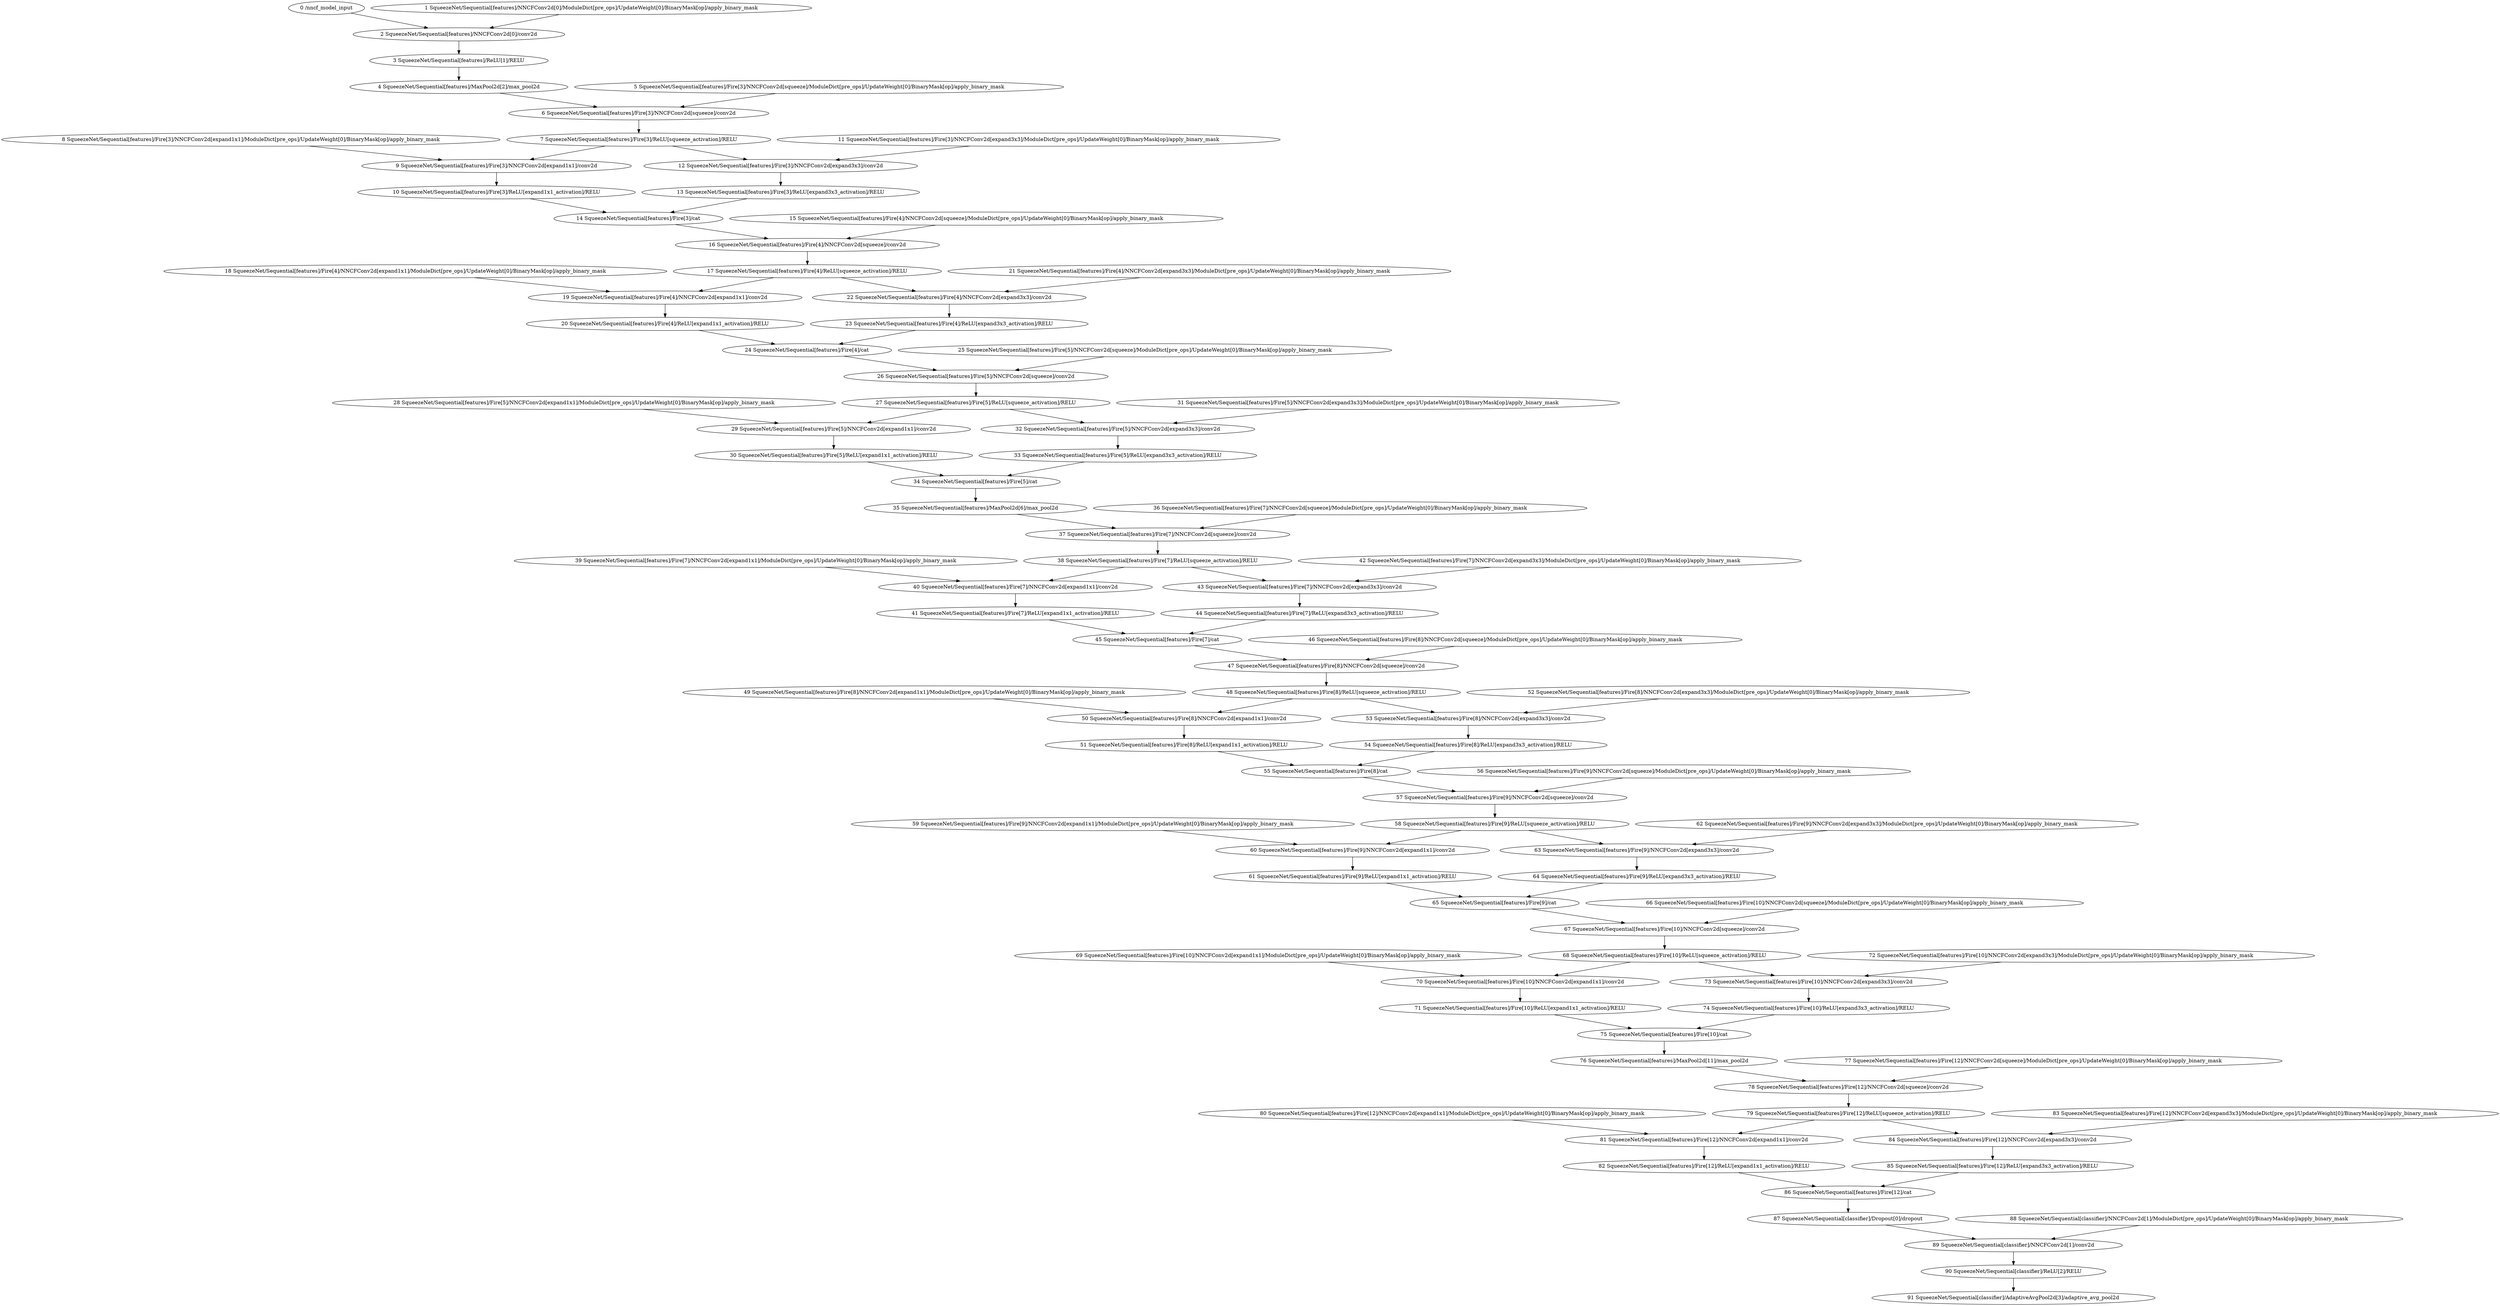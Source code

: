 strict digraph  {
"0 /nncf_model_input" [id=0, scope="", type=nncf_model_input];
"1 SqueezeNet/Sequential[features]/NNCFConv2d[0]/ModuleDict[pre_ops]/UpdateWeight[0]/BinaryMask[op]/apply_binary_mask" [id=1, scope="SqueezeNet/Sequential[features]/NNCFConv2d[0]/ModuleDict[pre_ops]/UpdateWeight[0]/BinaryMask[op]", type=apply_binary_mask];
"2 SqueezeNet/Sequential[features]/NNCFConv2d[0]/conv2d" [id=2, scope="SqueezeNet/Sequential[features]/NNCFConv2d[0]", type=conv2d];
"3 SqueezeNet/Sequential[features]/ReLU[1]/RELU" [id=3, scope="SqueezeNet/Sequential[features]/ReLU[1]", type=RELU];
"4 SqueezeNet/Sequential[features]/MaxPool2d[2]/max_pool2d" [id=4, scope="SqueezeNet/Sequential[features]/MaxPool2d[2]", type=max_pool2d];
"5 SqueezeNet/Sequential[features]/Fire[3]/NNCFConv2d[squeeze]/ModuleDict[pre_ops]/UpdateWeight[0]/BinaryMask[op]/apply_binary_mask" [id=5, scope="SqueezeNet/Sequential[features]/Fire[3]/NNCFConv2d[squeeze]/ModuleDict[pre_ops]/UpdateWeight[0]/BinaryMask[op]", type=apply_binary_mask];
"6 SqueezeNet/Sequential[features]/Fire[3]/NNCFConv2d[squeeze]/conv2d" [id=6, scope="SqueezeNet/Sequential[features]/Fire[3]/NNCFConv2d[squeeze]", type=conv2d];
"7 SqueezeNet/Sequential[features]/Fire[3]/ReLU[squeeze_activation]/RELU" [id=7, scope="SqueezeNet/Sequential[features]/Fire[3]/ReLU[squeeze_activation]", type=RELU];
"8 SqueezeNet/Sequential[features]/Fire[3]/NNCFConv2d[expand1x1]/ModuleDict[pre_ops]/UpdateWeight[0]/BinaryMask[op]/apply_binary_mask" [id=8, scope="SqueezeNet/Sequential[features]/Fire[3]/NNCFConv2d[expand1x1]/ModuleDict[pre_ops]/UpdateWeight[0]/BinaryMask[op]", type=apply_binary_mask];
"9 SqueezeNet/Sequential[features]/Fire[3]/NNCFConv2d[expand1x1]/conv2d" [id=9, scope="SqueezeNet/Sequential[features]/Fire[3]/NNCFConv2d[expand1x1]", type=conv2d];
"10 SqueezeNet/Sequential[features]/Fire[3]/ReLU[expand1x1_activation]/RELU" [id=10, scope="SqueezeNet/Sequential[features]/Fire[3]/ReLU[expand1x1_activation]", type=RELU];
"11 SqueezeNet/Sequential[features]/Fire[3]/NNCFConv2d[expand3x3]/ModuleDict[pre_ops]/UpdateWeight[0]/BinaryMask[op]/apply_binary_mask" [id=11, scope="SqueezeNet/Sequential[features]/Fire[3]/NNCFConv2d[expand3x3]/ModuleDict[pre_ops]/UpdateWeight[0]/BinaryMask[op]", type=apply_binary_mask];
"12 SqueezeNet/Sequential[features]/Fire[3]/NNCFConv2d[expand3x3]/conv2d" [id=12, scope="SqueezeNet/Sequential[features]/Fire[3]/NNCFConv2d[expand3x3]", type=conv2d];
"13 SqueezeNet/Sequential[features]/Fire[3]/ReLU[expand3x3_activation]/RELU" [id=13, scope="SqueezeNet/Sequential[features]/Fire[3]/ReLU[expand3x3_activation]", type=RELU];
"14 SqueezeNet/Sequential[features]/Fire[3]/cat" [id=14, scope="SqueezeNet/Sequential[features]/Fire[3]", type=cat];
"15 SqueezeNet/Sequential[features]/Fire[4]/NNCFConv2d[squeeze]/ModuleDict[pre_ops]/UpdateWeight[0]/BinaryMask[op]/apply_binary_mask" [id=15, scope="SqueezeNet/Sequential[features]/Fire[4]/NNCFConv2d[squeeze]/ModuleDict[pre_ops]/UpdateWeight[0]/BinaryMask[op]", type=apply_binary_mask];
"16 SqueezeNet/Sequential[features]/Fire[4]/NNCFConv2d[squeeze]/conv2d" [id=16, scope="SqueezeNet/Sequential[features]/Fire[4]/NNCFConv2d[squeeze]", type=conv2d];
"17 SqueezeNet/Sequential[features]/Fire[4]/ReLU[squeeze_activation]/RELU" [id=17, scope="SqueezeNet/Sequential[features]/Fire[4]/ReLU[squeeze_activation]", type=RELU];
"18 SqueezeNet/Sequential[features]/Fire[4]/NNCFConv2d[expand1x1]/ModuleDict[pre_ops]/UpdateWeight[0]/BinaryMask[op]/apply_binary_mask" [id=18, scope="SqueezeNet/Sequential[features]/Fire[4]/NNCFConv2d[expand1x1]/ModuleDict[pre_ops]/UpdateWeight[0]/BinaryMask[op]", type=apply_binary_mask];
"19 SqueezeNet/Sequential[features]/Fire[4]/NNCFConv2d[expand1x1]/conv2d" [id=19, scope="SqueezeNet/Sequential[features]/Fire[4]/NNCFConv2d[expand1x1]", type=conv2d];
"20 SqueezeNet/Sequential[features]/Fire[4]/ReLU[expand1x1_activation]/RELU" [id=20, scope="SqueezeNet/Sequential[features]/Fire[4]/ReLU[expand1x1_activation]", type=RELU];
"21 SqueezeNet/Sequential[features]/Fire[4]/NNCFConv2d[expand3x3]/ModuleDict[pre_ops]/UpdateWeight[0]/BinaryMask[op]/apply_binary_mask" [id=21, scope="SqueezeNet/Sequential[features]/Fire[4]/NNCFConv2d[expand3x3]/ModuleDict[pre_ops]/UpdateWeight[0]/BinaryMask[op]", type=apply_binary_mask];
"22 SqueezeNet/Sequential[features]/Fire[4]/NNCFConv2d[expand3x3]/conv2d" [id=22, scope="SqueezeNet/Sequential[features]/Fire[4]/NNCFConv2d[expand3x3]", type=conv2d];
"23 SqueezeNet/Sequential[features]/Fire[4]/ReLU[expand3x3_activation]/RELU" [id=23, scope="SqueezeNet/Sequential[features]/Fire[4]/ReLU[expand3x3_activation]", type=RELU];
"24 SqueezeNet/Sequential[features]/Fire[4]/cat" [id=24, scope="SqueezeNet/Sequential[features]/Fire[4]", type=cat];
"25 SqueezeNet/Sequential[features]/Fire[5]/NNCFConv2d[squeeze]/ModuleDict[pre_ops]/UpdateWeight[0]/BinaryMask[op]/apply_binary_mask" [id=25, scope="SqueezeNet/Sequential[features]/Fire[5]/NNCFConv2d[squeeze]/ModuleDict[pre_ops]/UpdateWeight[0]/BinaryMask[op]", type=apply_binary_mask];
"26 SqueezeNet/Sequential[features]/Fire[5]/NNCFConv2d[squeeze]/conv2d" [id=26, scope="SqueezeNet/Sequential[features]/Fire[5]/NNCFConv2d[squeeze]", type=conv2d];
"27 SqueezeNet/Sequential[features]/Fire[5]/ReLU[squeeze_activation]/RELU" [id=27, scope="SqueezeNet/Sequential[features]/Fire[5]/ReLU[squeeze_activation]", type=RELU];
"28 SqueezeNet/Sequential[features]/Fire[5]/NNCFConv2d[expand1x1]/ModuleDict[pre_ops]/UpdateWeight[0]/BinaryMask[op]/apply_binary_mask" [id=28, scope="SqueezeNet/Sequential[features]/Fire[5]/NNCFConv2d[expand1x1]/ModuleDict[pre_ops]/UpdateWeight[0]/BinaryMask[op]", type=apply_binary_mask];
"29 SqueezeNet/Sequential[features]/Fire[5]/NNCFConv2d[expand1x1]/conv2d" [id=29, scope="SqueezeNet/Sequential[features]/Fire[5]/NNCFConv2d[expand1x1]", type=conv2d];
"30 SqueezeNet/Sequential[features]/Fire[5]/ReLU[expand1x1_activation]/RELU" [id=30, scope="SqueezeNet/Sequential[features]/Fire[5]/ReLU[expand1x1_activation]", type=RELU];
"31 SqueezeNet/Sequential[features]/Fire[5]/NNCFConv2d[expand3x3]/ModuleDict[pre_ops]/UpdateWeight[0]/BinaryMask[op]/apply_binary_mask" [id=31, scope="SqueezeNet/Sequential[features]/Fire[5]/NNCFConv2d[expand3x3]/ModuleDict[pre_ops]/UpdateWeight[0]/BinaryMask[op]", type=apply_binary_mask];
"32 SqueezeNet/Sequential[features]/Fire[5]/NNCFConv2d[expand3x3]/conv2d" [id=32, scope="SqueezeNet/Sequential[features]/Fire[5]/NNCFConv2d[expand3x3]", type=conv2d];
"33 SqueezeNet/Sequential[features]/Fire[5]/ReLU[expand3x3_activation]/RELU" [id=33, scope="SqueezeNet/Sequential[features]/Fire[5]/ReLU[expand3x3_activation]", type=RELU];
"34 SqueezeNet/Sequential[features]/Fire[5]/cat" [id=34, scope="SqueezeNet/Sequential[features]/Fire[5]", type=cat];
"35 SqueezeNet/Sequential[features]/MaxPool2d[6]/max_pool2d" [id=35, scope="SqueezeNet/Sequential[features]/MaxPool2d[6]", type=max_pool2d];
"36 SqueezeNet/Sequential[features]/Fire[7]/NNCFConv2d[squeeze]/ModuleDict[pre_ops]/UpdateWeight[0]/BinaryMask[op]/apply_binary_mask" [id=36, scope="SqueezeNet/Sequential[features]/Fire[7]/NNCFConv2d[squeeze]/ModuleDict[pre_ops]/UpdateWeight[0]/BinaryMask[op]", type=apply_binary_mask];
"37 SqueezeNet/Sequential[features]/Fire[7]/NNCFConv2d[squeeze]/conv2d" [id=37, scope="SqueezeNet/Sequential[features]/Fire[7]/NNCFConv2d[squeeze]", type=conv2d];
"38 SqueezeNet/Sequential[features]/Fire[7]/ReLU[squeeze_activation]/RELU" [id=38, scope="SqueezeNet/Sequential[features]/Fire[7]/ReLU[squeeze_activation]", type=RELU];
"39 SqueezeNet/Sequential[features]/Fire[7]/NNCFConv2d[expand1x1]/ModuleDict[pre_ops]/UpdateWeight[0]/BinaryMask[op]/apply_binary_mask" [id=39, scope="SqueezeNet/Sequential[features]/Fire[7]/NNCFConv2d[expand1x1]/ModuleDict[pre_ops]/UpdateWeight[0]/BinaryMask[op]", type=apply_binary_mask];
"40 SqueezeNet/Sequential[features]/Fire[7]/NNCFConv2d[expand1x1]/conv2d" [id=40, scope="SqueezeNet/Sequential[features]/Fire[7]/NNCFConv2d[expand1x1]", type=conv2d];
"41 SqueezeNet/Sequential[features]/Fire[7]/ReLU[expand1x1_activation]/RELU" [id=41, scope="SqueezeNet/Sequential[features]/Fire[7]/ReLU[expand1x1_activation]", type=RELU];
"42 SqueezeNet/Sequential[features]/Fire[7]/NNCFConv2d[expand3x3]/ModuleDict[pre_ops]/UpdateWeight[0]/BinaryMask[op]/apply_binary_mask" [id=42, scope="SqueezeNet/Sequential[features]/Fire[7]/NNCFConv2d[expand3x3]/ModuleDict[pre_ops]/UpdateWeight[0]/BinaryMask[op]", type=apply_binary_mask];
"43 SqueezeNet/Sequential[features]/Fire[7]/NNCFConv2d[expand3x3]/conv2d" [id=43, scope="SqueezeNet/Sequential[features]/Fire[7]/NNCFConv2d[expand3x3]", type=conv2d];
"44 SqueezeNet/Sequential[features]/Fire[7]/ReLU[expand3x3_activation]/RELU" [id=44, scope="SqueezeNet/Sequential[features]/Fire[7]/ReLU[expand3x3_activation]", type=RELU];
"45 SqueezeNet/Sequential[features]/Fire[7]/cat" [id=45, scope="SqueezeNet/Sequential[features]/Fire[7]", type=cat];
"46 SqueezeNet/Sequential[features]/Fire[8]/NNCFConv2d[squeeze]/ModuleDict[pre_ops]/UpdateWeight[0]/BinaryMask[op]/apply_binary_mask" [id=46, scope="SqueezeNet/Sequential[features]/Fire[8]/NNCFConv2d[squeeze]/ModuleDict[pre_ops]/UpdateWeight[0]/BinaryMask[op]", type=apply_binary_mask];
"47 SqueezeNet/Sequential[features]/Fire[8]/NNCFConv2d[squeeze]/conv2d" [id=47, scope="SqueezeNet/Sequential[features]/Fire[8]/NNCFConv2d[squeeze]", type=conv2d];
"48 SqueezeNet/Sequential[features]/Fire[8]/ReLU[squeeze_activation]/RELU" [id=48, scope="SqueezeNet/Sequential[features]/Fire[8]/ReLU[squeeze_activation]", type=RELU];
"49 SqueezeNet/Sequential[features]/Fire[8]/NNCFConv2d[expand1x1]/ModuleDict[pre_ops]/UpdateWeight[0]/BinaryMask[op]/apply_binary_mask" [id=49, scope="SqueezeNet/Sequential[features]/Fire[8]/NNCFConv2d[expand1x1]/ModuleDict[pre_ops]/UpdateWeight[0]/BinaryMask[op]", type=apply_binary_mask];
"50 SqueezeNet/Sequential[features]/Fire[8]/NNCFConv2d[expand1x1]/conv2d" [id=50, scope="SqueezeNet/Sequential[features]/Fire[8]/NNCFConv2d[expand1x1]", type=conv2d];
"51 SqueezeNet/Sequential[features]/Fire[8]/ReLU[expand1x1_activation]/RELU" [id=51, scope="SqueezeNet/Sequential[features]/Fire[8]/ReLU[expand1x1_activation]", type=RELU];
"52 SqueezeNet/Sequential[features]/Fire[8]/NNCFConv2d[expand3x3]/ModuleDict[pre_ops]/UpdateWeight[0]/BinaryMask[op]/apply_binary_mask" [id=52, scope="SqueezeNet/Sequential[features]/Fire[8]/NNCFConv2d[expand3x3]/ModuleDict[pre_ops]/UpdateWeight[0]/BinaryMask[op]", type=apply_binary_mask];
"53 SqueezeNet/Sequential[features]/Fire[8]/NNCFConv2d[expand3x3]/conv2d" [id=53, scope="SqueezeNet/Sequential[features]/Fire[8]/NNCFConv2d[expand3x3]", type=conv2d];
"54 SqueezeNet/Sequential[features]/Fire[8]/ReLU[expand3x3_activation]/RELU" [id=54, scope="SqueezeNet/Sequential[features]/Fire[8]/ReLU[expand3x3_activation]", type=RELU];
"55 SqueezeNet/Sequential[features]/Fire[8]/cat" [id=55, scope="SqueezeNet/Sequential[features]/Fire[8]", type=cat];
"56 SqueezeNet/Sequential[features]/Fire[9]/NNCFConv2d[squeeze]/ModuleDict[pre_ops]/UpdateWeight[0]/BinaryMask[op]/apply_binary_mask" [id=56, scope="SqueezeNet/Sequential[features]/Fire[9]/NNCFConv2d[squeeze]/ModuleDict[pre_ops]/UpdateWeight[0]/BinaryMask[op]", type=apply_binary_mask];
"57 SqueezeNet/Sequential[features]/Fire[9]/NNCFConv2d[squeeze]/conv2d" [id=57, scope="SqueezeNet/Sequential[features]/Fire[9]/NNCFConv2d[squeeze]", type=conv2d];
"58 SqueezeNet/Sequential[features]/Fire[9]/ReLU[squeeze_activation]/RELU" [id=58, scope="SqueezeNet/Sequential[features]/Fire[9]/ReLU[squeeze_activation]", type=RELU];
"59 SqueezeNet/Sequential[features]/Fire[9]/NNCFConv2d[expand1x1]/ModuleDict[pre_ops]/UpdateWeight[0]/BinaryMask[op]/apply_binary_mask" [id=59, scope="SqueezeNet/Sequential[features]/Fire[9]/NNCFConv2d[expand1x1]/ModuleDict[pre_ops]/UpdateWeight[0]/BinaryMask[op]", type=apply_binary_mask];
"60 SqueezeNet/Sequential[features]/Fire[9]/NNCFConv2d[expand1x1]/conv2d" [id=60, scope="SqueezeNet/Sequential[features]/Fire[9]/NNCFConv2d[expand1x1]", type=conv2d];
"61 SqueezeNet/Sequential[features]/Fire[9]/ReLU[expand1x1_activation]/RELU" [id=61, scope="SqueezeNet/Sequential[features]/Fire[9]/ReLU[expand1x1_activation]", type=RELU];
"62 SqueezeNet/Sequential[features]/Fire[9]/NNCFConv2d[expand3x3]/ModuleDict[pre_ops]/UpdateWeight[0]/BinaryMask[op]/apply_binary_mask" [id=62, scope="SqueezeNet/Sequential[features]/Fire[9]/NNCFConv2d[expand3x3]/ModuleDict[pre_ops]/UpdateWeight[0]/BinaryMask[op]", type=apply_binary_mask];
"63 SqueezeNet/Sequential[features]/Fire[9]/NNCFConv2d[expand3x3]/conv2d" [id=63, scope="SqueezeNet/Sequential[features]/Fire[9]/NNCFConv2d[expand3x3]", type=conv2d];
"64 SqueezeNet/Sequential[features]/Fire[9]/ReLU[expand3x3_activation]/RELU" [id=64, scope="SqueezeNet/Sequential[features]/Fire[9]/ReLU[expand3x3_activation]", type=RELU];
"65 SqueezeNet/Sequential[features]/Fire[9]/cat" [id=65, scope="SqueezeNet/Sequential[features]/Fire[9]", type=cat];
"66 SqueezeNet/Sequential[features]/Fire[10]/NNCFConv2d[squeeze]/ModuleDict[pre_ops]/UpdateWeight[0]/BinaryMask[op]/apply_binary_mask" [id=66, scope="SqueezeNet/Sequential[features]/Fire[10]/NNCFConv2d[squeeze]/ModuleDict[pre_ops]/UpdateWeight[0]/BinaryMask[op]", type=apply_binary_mask];
"67 SqueezeNet/Sequential[features]/Fire[10]/NNCFConv2d[squeeze]/conv2d" [id=67, scope="SqueezeNet/Sequential[features]/Fire[10]/NNCFConv2d[squeeze]", type=conv2d];
"68 SqueezeNet/Sequential[features]/Fire[10]/ReLU[squeeze_activation]/RELU" [id=68, scope="SqueezeNet/Sequential[features]/Fire[10]/ReLU[squeeze_activation]", type=RELU];
"69 SqueezeNet/Sequential[features]/Fire[10]/NNCFConv2d[expand1x1]/ModuleDict[pre_ops]/UpdateWeight[0]/BinaryMask[op]/apply_binary_mask" [id=69, scope="SqueezeNet/Sequential[features]/Fire[10]/NNCFConv2d[expand1x1]/ModuleDict[pre_ops]/UpdateWeight[0]/BinaryMask[op]", type=apply_binary_mask];
"70 SqueezeNet/Sequential[features]/Fire[10]/NNCFConv2d[expand1x1]/conv2d" [id=70, scope="SqueezeNet/Sequential[features]/Fire[10]/NNCFConv2d[expand1x1]", type=conv2d];
"71 SqueezeNet/Sequential[features]/Fire[10]/ReLU[expand1x1_activation]/RELU" [id=71, scope="SqueezeNet/Sequential[features]/Fire[10]/ReLU[expand1x1_activation]", type=RELU];
"72 SqueezeNet/Sequential[features]/Fire[10]/NNCFConv2d[expand3x3]/ModuleDict[pre_ops]/UpdateWeight[0]/BinaryMask[op]/apply_binary_mask" [id=72, scope="SqueezeNet/Sequential[features]/Fire[10]/NNCFConv2d[expand3x3]/ModuleDict[pre_ops]/UpdateWeight[0]/BinaryMask[op]", type=apply_binary_mask];
"73 SqueezeNet/Sequential[features]/Fire[10]/NNCFConv2d[expand3x3]/conv2d" [id=73, scope="SqueezeNet/Sequential[features]/Fire[10]/NNCFConv2d[expand3x3]", type=conv2d];
"74 SqueezeNet/Sequential[features]/Fire[10]/ReLU[expand3x3_activation]/RELU" [id=74, scope="SqueezeNet/Sequential[features]/Fire[10]/ReLU[expand3x3_activation]", type=RELU];
"75 SqueezeNet/Sequential[features]/Fire[10]/cat" [id=75, scope="SqueezeNet/Sequential[features]/Fire[10]", type=cat];
"76 SqueezeNet/Sequential[features]/MaxPool2d[11]/max_pool2d" [id=76, scope="SqueezeNet/Sequential[features]/MaxPool2d[11]", type=max_pool2d];
"77 SqueezeNet/Sequential[features]/Fire[12]/NNCFConv2d[squeeze]/ModuleDict[pre_ops]/UpdateWeight[0]/BinaryMask[op]/apply_binary_mask" [id=77, scope="SqueezeNet/Sequential[features]/Fire[12]/NNCFConv2d[squeeze]/ModuleDict[pre_ops]/UpdateWeight[0]/BinaryMask[op]", type=apply_binary_mask];
"78 SqueezeNet/Sequential[features]/Fire[12]/NNCFConv2d[squeeze]/conv2d" [id=78, scope="SqueezeNet/Sequential[features]/Fire[12]/NNCFConv2d[squeeze]", type=conv2d];
"79 SqueezeNet/Sequential[features]/Fire[12]/ReLU[squeeze_activation]/RELU" [id=79, scope="SqueezeNet/Sequential[features]/Fire[12]/ReLU[squeeze_activation]", type=RELU];
"80 SqueezeNet/Sequential[features]/Fire[12]/NNCFConv2d[expand1x1]/ModuleDict[pre_ops]/UpdateWeight[0]/BinaryMask[op]/apply_binary_mask" [id=80, scope="SqueezeNet/Sequential[features]/Fire[12]/NNCFConv2d[expand1x1]/ModuleDict[pre_ops]/UpdateWeight[0]/BinaryMask[op]", type=apply_binary_mask];
"81 SqueezeNet/Sequential[features]/Fire[12]/NNCFConv2d[expand1x1]/conv2d" [id=81, scope="SqueezeNet/Sequential[features]/Fire[12]/NNCFConv2d[expand1x1]", type=conv2d];
"82 SqueezeNet/Sequential[features]/Fire[12]/ReLU[expand1x1_activation]/RELU" [id=82, scope="SqueezeNet/Sequential[features]/Fire[12]/ReLU[expand1x1_activation]", type=RELU];
"83 SqueezeNet/Sequential[features]/Fire[12]/NNCFConv2d[expand3x3]/ModuleDict[pre_ops]/UpdateWeight[0]/BinaryMask[op]/apply_binary_mask" [id=83, scope="SqueezeNet/Sequential[features]/Fire[12]/NNCFConv2d[expand3x3]/ModuleDict[pre_ops]/UpdateWeight[0]/BinaryMask[op]", type=apply_binary_mask];
"84 SqueezeNet/Sequential[features]/Fire[12]/NNCFConv2d[expand3x3]/conv2d" [id=84, scope="SqueezeNet/Sequential[features]/Fire[12]/NNCFConv2d[expand3x3]", type=conv2d];
"85 SqueezeNet/Sequential[features]/Fire[12]/ReLU[expand3x3_activation]/RELU" [id=85, scope="SqueezeNet/Sequential[features]/Fire[12]/ReLU[expand3x3_activation]", type=RELU];
"86 SqueezeNet/Sequential[features]/Fire[12]/cat" [id=86, scope="SqueezeNet/Sequential[features]/Fire[12]", type=cat];
"87 SqueezeNet/Sequential[classifier]/Dropout[0]/dropout" [id=87, scope="SqueezeNet/Sequential[classifier]/Dropout[0]", type=dropout];
"88 SqueezeNet/Sequential[classifier]/NNCFConv2d[1]/ModuleDict[pre_ops]/UpdateWeight[0]/BinaryMask[op]/apply_binary_mask" [id=88, scope="SqueezeNet/Sequential[classifier]/NNCFConv2d[1]/ModuleDict[pre_ops]/UpdateWeight[0]/BinaryMask[op]", type=apply_binary_mask];
"89 SqueezeNet/Sequential[classifier]/NNCFConv2d[1]/conv2d" [id=89, scope="SqueezeNet/Sequential[classifier]/NNCFConv2d[1]", type=conv2d];
"90 SqueezeNet/Sequential[classifier]/ReLU[2]/RELU" [id=90, scope="SqueezeNet/Sequential[classifier]/ReLU[2]", type=RELU];
"91 SqueezeNet/Sequential[classifier]/AdaptiveAvgPool2d[3]/adaptive_avg_pool2d" [id=91, scope="SqueezeNet/Sequential[classifier]/AdaptiveAvgPool2d[3]", type=adaptive_avg_pool2d];
"0 /nncf_model_input" -> "2 SqueezeNet/Sequential[features]/NNCFConv2d[0]/conv2d";
"1 SqueezeNet/Sequential[features]/NNCFConv2d[0]/ModuleDict[pre_ops]/UpdateWeight[0]/BinaryMask[op]/apply_binary_mask" -> "2 SqueezeNet/Sequential[features]/NNCFConv2d[0]/conv2d";
"2 SqueezeNet/Sequential[features]/NNCFConv2d[0]/conv2d" -> "3 SqueezeNet/Sequential[features]/ReLU[1]/RELU";
"3 SqueezeNet/Sequential[features]/ReLU[1]/RELU" -> "4 SqueezeNet/Sequential[features]/MaxPool2d[2]/max_pool2d";
"4 SqueezeNet/Sequential[features]/MaxPool2d[2]/max_pool2d" -> "6 SqueezeNet/Sequential[features]/Fire[3]/NNCFConv2d[squeeze]/conv2d";
"5 SqueezeNet/Sequential[features]/Fire[3]/NNCFConv2d[squeeze]/ModuleDict[pre_ops]/UpdateWeight[0]/BinaryMask[op]/apply_binary_mask" -> "6 SqueezeNet/Sequential[features]/Fire[3]/NNCFConv2d[squeeze]/conv2d";
"6 SqueezeNet/Sequential[features]/Fire[3]/NNCFConv2d[squeeze]/conv2d" -> "7 SqueezeNet/Sequential[features]/Fire[3]/ReLU[squeeze_activation]/RELU";
"7 SqueezeNet/Sequential[features]/Fire[3]/ReLU[squeeze_activation]/RELU" -> "9 SqueezeNet/Sequential[features]/Fire[3]/NNCFConv2d[expand1x1]/conv2d";
"8 SqueezeNet/Sequential[features]/Fire[3]/NNCFConv2d[expand1x1]/ModuleDict[pre_ops]/UpdateWeight[0]/BinaryMask[op]/apply_binary_mask" -> "9 SqueezeNet/Sequential[features]/Fire[3]/NNCFConv2d[expand1x1]/conv2d";
"7 SqueezeNet/Sequential[features]/Fire[3]/ReLU[squeeze_activation]/RELU" -> "12 SqueezeNet/Sequential[features]/Fire[3]/NNCFConv2d[expand3x3]/conv2d";
"9 SqueezeNet/Sequential[features]/Fire[3]/NNCFConv2d[expand1x1]/conv2d" -> "10 SqueezeNet/Sequential[features]/Fire[3]/ReLU[expand1x1_activation]/RELU";
"10 SqueezeNet/Sequential[features]/Fire[3]/ReLU[expand1x1_activation]/RELU" -> "14 SqueezeNet/Sequential[features]/Fire[3]/cat";
"11 SqueezeNet/Sequential[features]/Fire[3]/NNCFConv2d[expand3x3]/ModuleDict[pre_ops]/UpdateWeight[0]/BinaryMask[op]/apply_binary_mask" -> "12 SqueezeNet/Sequential[features]/Fire[3]/NNCFConv2d[expand3x3]/conv2d";
"12 SqueezeNet/Sequential[features]/Fire[3]/NNCFConv2d[expand3x3]/conv2d" -> "13 SqueezeNet/Sequential[features]/Fire[3]/ReLU[expand3x3_activation]/RELU";
"13 SqueezeNet/Sequential[features]/Fire[3]/ReLU[expand3x3_activation]/RELU" -> "14 SqueezeNet/Sequential[features]/Fire[3]/cat";
"14 SqueezeNet/Sequential[features]/Fire[3]/cat" -> "16 SqueezeNet/Sequential[features]/Fire[4]/NNCFConv2d[squeeze]/conv2d";
"15 SqueezeNet/Sequential[features]/Fire[4]/NNCFConv2d[squeeze]/ModuleDict[pre_ops]/UpdateWeight[0]/BinaryMask[op]/apply_binary_mask" -> "16 SqueezeNet/Sequential[features]/Fire[4]/NNCFConv2d[squeeze]/conv2d";
"16 SqueezeNet/Sequential[features]/Fire[4]/NNCFConv2d[squeeze]/conv2d" -> "17 SqueezeNet/Sequential[features]/Fire[4]/ReLU[squeeze_activation]/RELU";
"17 SqueezeNet/Sequential[features]/Fire[4]/ReLU[squeeze_activation]/RELU" -> "19 SqueezeNet/Sequential[features]/Fire[4]/NNCFConv2d[expand1x1]/conv2d";
"17 SqueezeNet/Sequential[features]/Fire[4]/ReLU[squeeze_activation]/RELU" -> "22 SqueezeNet/Sequential[features]/Fire[4]/NNCFConv2d[expand3x3]/conv2d";
"18 SqueezeNet/Sequential[features]/Fire[4]/NNCFConv2d[expand1x1]/ModuleDict[pre_ops]/UpdateWeight[0]/BinaryMask[op]/apply_binary_mask" -> "19 SqueezeNet/Sequential[features]/Fire[4]/NNCFConv2d[expand1x1]/conv2d";
"19 SqueezeNet/Sequential[features]/Fire[4]/NNCFConv2d[expand1x1]/conv2d" -> "20 SqueezeNet/Sequential[features]/Fire[4]/ReLU[expand1x1_activation]/RELU";
"20 SqueezeNet/Sequential[features]/Fire[4]/ReLU[expand1x1_activation]/RELU" -> "24 SqueezeNet/Sequential[features]/Fire[4]/cat";
"21 SqueezeNet/Sequential[features]/Fire[4]/NNCFConv2d[expand3x3]/ModuleDict[pre_ops]/UpdateWeight[0]/BinaryMask[op]/apply_binary_mask" -> "22 SqueezeNet/Sequential[features]/Fire[4]/NNCFConv2d[expand3x3]/conv2d";
"22 SqueezeNet/Sequential[features]/Fire[4]/NNCFConv2d[expand3x3]/conv2d" -> "23 SqueezeNet/Sequential[features]/Fire[4]/ReLU[expand3x3_activation]/RELU";
"23 SqueezeNet/Sequential[features]/Fire[4]/ReLU[expand3x3_activation]/RELU" -> "24 SqueezeNet/Sequential[features]/Fire[4]/cat";
"24 SqueezeNet/Sequential[features]/Fire[4]/cat" -> "26 SqueezeNet/Sequential[features]/Fire[5]/NNCFConv2d[squeeze]/conv2d";
"25 SqueezeNet/Sequential[features]/Fire[5]/NNCFConv2d[squeeze]/ModuleDict[pre_ops]/UpdateWeight[0]/BinaryMask[op]/apply_binary_mask" -> "26 SqueezeNet/Sequential[features]/Fire[5]/NNCFConv2d[squeeze]/conv2d";
"26 SqueezeNet/Sequential[features]/Fire[5]/NNCFConv2d[squeeze]/conv2d" -> "27 SqueezeNet/Sequential[features]/Fire[5]/ReLU[squeeze_activation]/RELU";
"27 SqueezeNet/Sequential[features]/Fire[5]/ReLU[squeeze_activation]/RELU" -> "29 SqueezeNet/Sequential[features]/Fire[5]/NNCFConv2d[expand1x1]/conv2d";
"27 SqueezeNet/Sequential[features]/Fire[5]/ReLU[squeeze_activation]/RELU" -> "32 SqueezeNet/Sequential[features]/Fire[5]/NNCFConv2d[expand3x3]/conv2d";
"28 SqueezeNet/Sequential[features]/Fire[5]/NNCFConv2d[expand1x1]/ModuleDict[pre_ops]/UpdateWeight[0]/BinaryMask[op]/apply_binary_mask" -> "29 SqueezeNet/Sequential[features]/Fire[5]/NNCFConv2d[expand1x1]/conv2d";
"29 SqueezeNet/Sequential[features]/Fire[5]/NNCFConv2d[expand1x1]/conv2d" -> "30 SqueezeNet/Sequential[features]/Fire[5]/ReLU[expand1x1_activation]/RELU";
"30 SqueezeNet/Sequential[features]/Fire[5]/ReLU[expand1x1_activation]/RELU" -> "34 SqueezeNet/Sequential[features]/Fire[5]/cat";
"31 SqueezeNet/Sequential[features]/Fire[5]/NNCFConv2d[expand3x3]/ModuleDict[pre_ops]/UpdateWeight[0]/BinaryMask[op]/apply_binary_mask" -> "32 SqueezeNet/Sequential[features]/Fire[5]/NNCFConv2d[expand3x3]/conv2d";
"32 SqueezeNet/Sequential[features]/Fire[5]/NNCFConv2d[expand3x3]/conv2d" -> "33 SqueezeNet/Sequential[features]/Fire[5]/ReLU[expand3x3_activation]/RELU";
"33 SqueezeNet/Sequential[features]/Fire[5]/ReLU[expand3x3_activation]/RELU" -> "34 SqueezeNet/Sequential[features]/Fire[5]/cat";
"34 SqueezeNet/Sequential[features]/Fire[5]/cat" -> "35 SqueezeNet/Sequential[features]/MaxPool2d[6]/max_pool2d";
"35 SqueezeNet/Sequential[features]/MaxPool2d[6]/max_pool2d" -> "37 SqueezeNet/Sequential[features]/Fire[7]/NNCFConv2d[squeeze]/conv2d";
"36 SqueezeNet/Sequential[features]/Fire[7]/NNCFConv2d[squeeze]/ModuleDict[pre_ops]/UpdateWeight[0]/BinaryMask[op]/apply_binary_mask" -> "37 SqueezeNet/Sequential[features]/Fire[7]/NNCFConv2d[squeeze]/conv2d";
"37 SqueezeNet/Sequential[features]/Fire[7]/NNCFConv2d[squeeze]/conv2d" -> "38 SqueezeNet/Sequential[features]/Fire[7]/ReLU[squeeze_activation]/RELU";
"38 SqueezeNet/Sequential[features]/Fire[7]/ReLU[squeeze_activation]/RELU" -> "40 SqueezeNet/Sequential[features]/Fire[7]/NNCFConv2d[expand1x1]/conv2d";
"38 SqueezeNet/Sequential[features]/Fire[7]/ReLU[squeeze_activation]/RELU" -> "43 SqueezeNet/Sequential[features]/Fire[7]/NNCFConv2d[expand3x3]/conv2d";
"39 SqueezeNet/Sequential[features]/Fire[7]/NNCFConv2d[expand1x1]/ModuleDict[pre_ops]/UpdateWeight[0]/BinaryMask[op]/apply_binary_mask" -> "40 SqueezeNet/Sequential[features]/Fire[7]/NNCFConv2d[expand1x1]/conv2d";
"40 SqueezeNet/Sequential[features]/Fire[7]/NNCFConv2d[expand1x1]/conv2d" -> "41 SqueezeNet/Sequential[features]/Fire[7]/ReLU[expand1x1_activation]/RELU";
"41 SqueezeNet/Sequential[features]/Fire[7]/ReLU[expand1x1_activation]/RELU" -> "45 SqueezeNet/Sequential[features]/Fire[7]/cat";
"42 SqueezeNet/Sequential[features]/Fire[7]/NNCFConv2d[expand3x3]/ModuleDict[pre_ops]/UpdateWeight[0]/BinaryMask[op]/apply_binary_mask" -> "43 SqueezeNet/Sequential[features]/Fire[7]/NNCFConv2d[expand3x3]/conv2d";
"43 SqueezeNet/Sequential[features]/Fire[7]/NNCFConv2d[expand3x3]/conv2d" -> "44 SqueezeNet/Sequential[features]/Fire[7]/ReLU[expand3x3_activation]/RELU";
"44 SqueezeNet/Sequential[features]/Fire[7]/ReLU[expand3x3_activation]/RELU" -> "45 SqueezeNet/Sequential[features]/Fire[7]/cat";
"45 SqueezeNet/Sequential[features]/Fire[7]/cat" -> "47 SqueezeNet/Sequential[features]/Fire[8]/NNCFConv2d[squeeze]/conv2d";
"46 SqueezeNet/Sequential[features]/Fire[8]/NNCFConv2d[squeeze]/ModuleDict[pre_ops]/UpdateWeight[0]/BinaryMask[op]/apply_binary_mask" -> "47 SqueezeNet/Sequential[features]/Fire[8]/NNCFConv2d[squeeze]/conv2d";
"47 SqueezeNet/Sequential[features]/Fire[8]/NNCFConv2d[squeeze]/conv2d" -> "48 SqueezeNet/Sequential[features]/Fire[8]/ReLU[squeeze_activation]/RELU";
"48 SqueezeNet/Sequential[features]/Fire[8]/ReLU[squeeze_activation]/RELU" -> "50 SqueezeNet/Sequential[features]/Fire[8]/NNCFConv2d[expand1x1]/conv2d";
"48 SqueezeNet/Sequential[features]/Fire[8]/ReLU[squeeze_activation]/RELU" -> "53 SqueezeNet/Sequential[features]/Fire[8]/NNCFConv2d[expand3x3]/conv2d";
"49 SqueezeNet/Sequential[features]/Fire[8]/NNCFConv2d[expand1x1]/ModuleDict[pre_ops]/UpdateWeight[0]/BinaryMask[op]/apply_binary_mask" -> "50 SqueezeNet/Sequential[features]/Fire[8]/NNCFConv2d[expand1x1]/conv2d";
"50 SqueezeNet/Sequential[features]/Fire[8]/NNCFConv2d[expand1x1]/conv2d" -> "51 SqueezeNet/Sequential[features]/Fire[8]/ReLU[expand1x1_activation]/RELU";
"51 SqueezeNet/Sequential[features]/Fire[8]/ReLU[expand1x1_activation]/RELU" -> "55 SqueezeNet/Sequential[features]/Fire[8]/cat";
"52 SqueezeNet/Sequential[features]/Fire[8]/NNCFConv2d[expand3x3]/ModuleDict[pre_ops]/UpdateWeight[0]/BinaryMask[op]/apply_binary_mask" -> "53 SqueezeNet/Sequential[features]/Fire[8]/NNCFConv2d[expand3x3]/conv2d";
"53 SqueezeNet/Sequential[features]/Fire[8]/NNCFConv2d[expand3x3]/conv2d" -> "54 SqueezeNet/Sequential[features]/Fire[8]/ReLU[expand3x3_activation]/RELU";
"54 SqueezeNet/Sequential[features]/Fire[8]/ReLU[expand3x3_activation]/RELU" -> "55 SqueezeNet/Sequential[features]/Fire[8]/cat";
"55 SqueezeNet/Sequential[features]/Fire[8]/cat" -> "57 SqueezeNet/Sequential[features]/Fire[9]/NNCFConv2d[squeeze]/conv2d";
"56 SqueezeNet/Sequential[features]/Fire[9]/NNCFConv2d[squeeze]/ModuleDict[pre_ops]/UpdateWeight[0]/BinaryMask[op]/apply_binary_mask" -> "57 SqueezeNet/Sequential[features]/Fire[9]/NNCFConv2d[squeeze]/conv2d";
"57 SqueezeNet/Sequential[features]/Fire[9]/NNCFConv2d[squeeze]/conv2d" -> "58 SqueezeNet/Sequential[features]/Fire[9]/ReLU[squeeze_activation]/RELU";
"58 SqueezeNet/Sequential[features]/Fire[9]/ReLU[squeeze_activation]/RELU" -> "60 SqueezeNet/Sequential[features]/Fire[9]/NNCFConv2d[expand1x1]/conv2d";
"58 SqueezeNet/Sequential[features]/Fire[9]/ReLU[squeeze_activation]/RELU" -> "63 SqueezeNet/Sequential[features]/Fire[9]/NNCFConv2d[expand3x3]/conv2d";
"59 SqueezeNet/Sequential[features]/Fire[9]/NNCFConv2d[expand1x1]/ModuleDict[pre_ops]/UpdateWeight[0]/BinaryMask[op]/apply_binary_mask" -> "60 SqueezeNet/Sequential[features]/Fire[9]/NNCFConv2d[expand1x1]/conv2d";
"60 SqueezeNet/Sequential[features]/Fire[9]/NNCFConv2d[expand1x1]/conv2d" -> "61 SqueezeNet/Sequential[features]/Fire[9]/ReLU[expand1x1_activation]/RELU";
"61 SqueezeNet/Sequential[features]/Fire[9]/ReLU[expand1x1_activation]/RELU" -> "65 SqueezeNet/Sequential[features]/Fire[9]/cat";
"62 SqueezeNet/Sequential[features]/Fire[9]/NNCFConv2d[expand3x3]/ModuleDict[pre_ops]/UpdateWeight[0]/BinaryMask[op]/apply_binary_mask" -> "63 SqueezeNet/Sequential[features]/Fire[9]/NNCFConv2d[expand3x3]/conv2d";
"63 SqueezeNet/Sequential[features]/Fire[9]/NNCFConv2d[expand3x3]/conv2d" -> "64 SqueezeNet/Sequential[features]/Fire[9]/ReLU[expand3x3_activation]/RELU";
"64 SqueezeNet/Sequential[features]/Fire[9]/ReLU[expand3x3_activation]/RELU" -> "65 SqueezeNet/Sequential[features]/Fire[9]/cat";
"65 SqueezeNet/Sequential[features]/Fire[9]/cat" -> "67 SqueezeNet/Sequential[features]/Fire[10]/NNCFConv2d[squeeze]/conv2d";
"66 SqueezeNet/Sequential[features]/Fire[10]/NNCFConv2d[squeeze]/ModuleDict[pre_ops]/UpdateWeight[0]/BinaryMask[op]/apply_binary_mask" -> "67 SqueezeNet/Sequential[features]/Fire[10]/NNCFConv2d[squeeze]/conv2d";
"67 SqueezeNet/Sequential[features]/Fire[10]/NNCFConv2d[squeeze]/conv2d" -> "68 SqueezeNet/Sequential[features]/Fire[10]/ReLU[squeeze_activation]/RELU";
"68 SqueezeNet/Sequential[features]/Fire[10]/ReLU[squeeze_activation]/RELU" -> "70 SqueezeNet/Sequential[features]/Fire[10]/NNCFConv2d[expand1x1]/conv2d";
"68 SqueezeNet/Sequential[features]/Fire[10]/ReLU[squeeze_activation]/RELU" -> "73 SqueezeNet/Sequential[features]/Fire[10]/NNCFConv2d[expand3x3]/conv2d";
"69 SqueezeNet/Sequential[features]/Fire[10]/NNCFConv2d[expand1x1]/ModuleDict[pre_ops]/UpdateWeight[0]/BinaryMask[op]/apply_binary_mask" -> "70 SqueezeNet/Sequential[features]/Fire[10]/NNCFConv2d[expand1x1]/conv2d";
"70 SqueezeNet/Sequential[features]/Fire[10]/NNCFConv2d[expand1x1]/conv2d" -> "71 SqueezeNet/Sequential[features]/Fire[10]/ReLU[expand1x1_activation]/RELU";
"71 SqueezeNet/Sequential[features]/Fire[10]/ReLU[expand1x1_activation]/RELU" -> "75 SqueezeNet/Sequential[features]/Fire[10]/cat";
"72 SqueezeNet/Sequential[features]/Fire[10]/NNCFConv2d[expand3x3]/ModuleDict[pre_ops]/UpdateWeight[0]/BinaryMask[op]/apply_binary_mask" -> "73 SqueezeNet/Sequential[features]/Fire[10]/NNCFConv2d[expand3x3]/conv2d";
"73 SqueezeNet/Sequential[features]/Fire[10]/NNCFConv2d[expand3x3]/conv2d" -> "74 SqueezeNet/Sequential[features]/Fire[10]/ReLU[expand3x3_activation]/RELU";
"74 SqueezeNet/Sequential[features]/Fire[10]/ReLU[expand3x3_activation]/RELU" -> "75 SqueezeNet/Sequential[features]/Fire[10]/cat";
"75 SqueezeNet/Sequential[features]/Fire[10]/cat" -> "76 SqueezeNet/Sequential[features]/MaxPool2d[11]/max_pool2d";
"76 SqueezeNet/Sequential[features]/MaxPool2d[11]/max_pool2d" -> "78 SqueezeNet/Sequential[features]/Fire[12]/NNCFConv2d[squeeze]/conv2d";
"77 SqueezeNet/Sequential[features]/Fire[12]/NNCFConv2d[squeeze]/ModuleDict[pre_ops]/UpdateWeight[0]/BinaryMask[op]/apply_binary_mask" -> "78 SqueezeNet/Sequential[features]/Fire[12]/NNCFConv2d[squeeze]/conv2d";
"78 SqueezeNet/Sequential[features]/Fire[12]/NNCFConv2d[squeeze]/conv2d" -> "79 SqueezeNet/Sequential[features]/Fire[12]/ReLU[squeeze_activation]/RELU";
"79 SqueezeNet/Sequential[features]/Fire[12]/ReLU[squeeze_activation]/RELU" -> "81 SqueezeNet/Sequential[features]/Fire[12]/NNCFConv2d[expand1x1]/conv2d";
"79 SqueezeNet/Sequential[features]/Fire[12]/ReLU[squeeze_activation]/RELU" -> "84 SqueezeNet/Sequential[features]/Fire[12]/NNCFConv2d[expand3x3]/conv2d";
"80 SqueezeNet/Sequential[features]/Fire[12]/NNCFConv2d[expand1x1]/ModuleDict[pre_ops]/UpdateWeight[0]/BinaryMask[op]/apply_binary_mask" -> "81 SqueezeNet/Sequential[features]/Fire[12]/NNCFConv2d[expand1x1]/conv2d";
"81 SqueezeNet/Sequential[features]/Fire[12]/NNCFConv2d[expand1x1]/conv2d" -> "82 SqueezeNet/Sequential[features]/Fire[12]/ReLU[expand1x1_activation]/RELU";
"82 SqueezeNet/Sequential[features]/Fire[12]/ReLU[expand1x1_activation]/RELU" -> "86 SqueezeNet/Sequential[features]/Fire[12]/cat";
"83 SqueezeNet/Sequential[features]/Fire[12]/NNCFConv2d[expand3x3]/ModuleDict[pre_ops]/UpdateWeight[0]/BinaryMask[op]/apply_binary_mask" -> "84 SqueezeNet/Sequential[features]/Fire[12]/NNCFConv2d[expand3x3]/conv2d";
"84 SqueezeNet/Sequential[features]/Fire[12]/NNCFConv2d[expand3x3]/conv2d" -> "85 SqueezeNet/Sequential[features]/Fire[12]/ReLU[expand3x3_activation]/RELU";
"85 SqueezeNet/Sequential[features]/Fire[12]/ReLU[expand3x3_activation]/RELU" -> "86 SqueezeNet/Sequential[features]/Fire[12]/cat";
"86 SqueezeNet/Sequential[features]/Fire[12]/cat" -> "87 SqueezeNet/Sequential[classifier]/Dropout[0]/dropout";
"87 SqueezeNet/Sequential[classifier]/Dropout[0]/dropout" -> "89 SqueezeNet/Sequential[classifier]/NNCFConv2d[1]/conv2d";
"88 SqueezeNet/Sequential[classifier]/NNCFConv2d[1]/ModuleDict[pre_ops]/UpdateWeight[0]/BinaryMask[op]/apply_binary_mask" -> "89 SqueezeNet/Sequential[classifier]/NNCFConv2d[1]/conv2d";
"89 SqueezeNet/Sequential[classifier]/NNCFConv2d[1]/conv2d" -> "90 SqueezeNet/Sequential[classifier]/ReLU[2]/RELU";
"90 SqueezeNet/Sequential[classifier]/ReLU[2]/RELU" -> "91 SqueezeNet/Sequential[classifier]/AdaptiveAvgPool2d[3]/adaptive_avg_pool2d";
}

